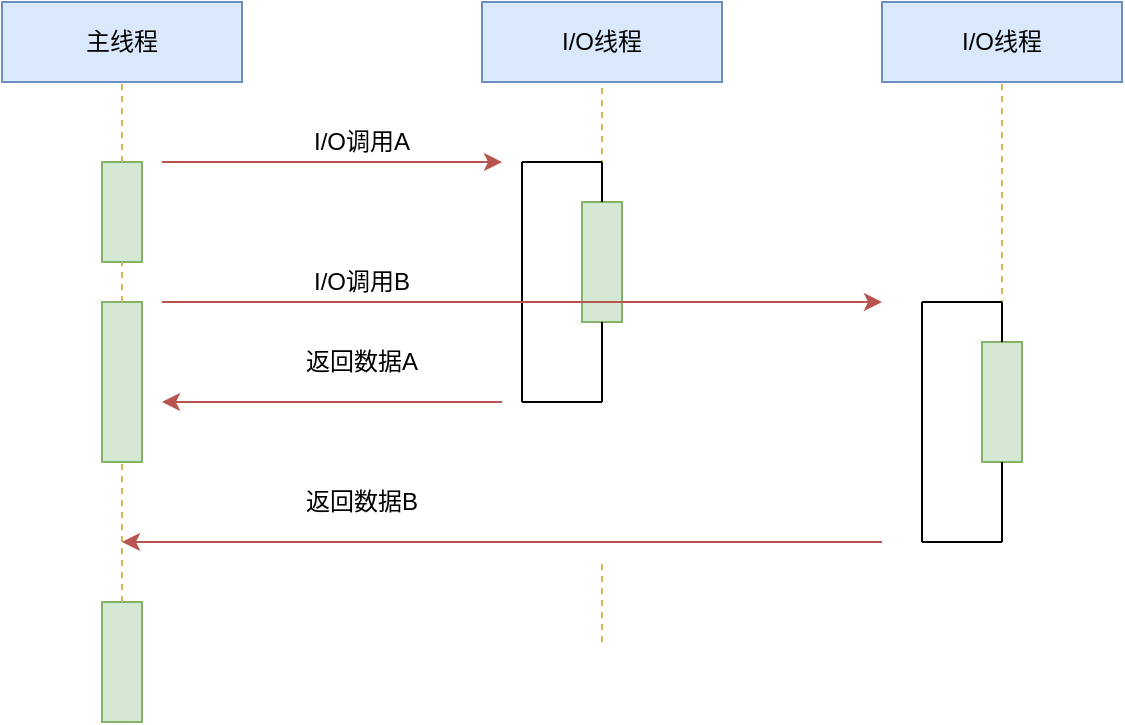 <mxfile version="12.4.2" type="device" pages="1"><diagram id="UsxNtCmW-e_6nh9tMRak" name="Page-1"><mxGraphModel dx="946" dy="538" grid="1" gridSize="10" guides="1" tooltips="1" connect="1" arrows="1" fold="1" page="1" pageScale="1" pageWidth="827" pageHeight="1169" math="0" shadow="0"><root><mxCell id="0"/><mxCell id="1" parent="0"/><mxCell id="URNo1ZFW1AoBVKrYve6N-28" value="主线程" style="rounded=0;whiteSpace=wrap;html=1;fillColor=#dae8fc;strokeColor=#6c8ebf;" vertex="1" parent="1"><mxGeometry x="160" y="40" width="120" height="40" as="geometry"/></mxCell><mxCell id="URNo1ZFW1AoBVKrYve6N-29" value="I/O线程" style="rounded=0;whiteSpace=wrap;html=1;fillColor=#dae8fc;strokeColor=#6c8ebf;" vertex="1" parent="1"><mxGeometry x="400" y="40" width="120" height="40" as="geometry"/></mxCell><mxCell id="URNo1ZFW1AoBVKrYve6N-30" value="" style="rounded=0;whiteSpace=wrap;html=1;fillColor=#d5e8d4;strokeColor=#82b366;" vertex="1" parent="1"><mxGeometry x="210" y="120" width="20" height="50" as="geometry"/></mxCell><mxCell id="URNo1ZFW1AoBVKrYve6N-32" value="" style="rounded=0;whiteSpace=wrap;html=1;fillColor=#d5e8d4;strokeColor=#82b366;" vertex="1" parent="1"><mxGeometry x="210" y="190" width="20" height="80" as="geometry"/></mxCell><mxCell id="URNo1ZFW1AoBVKrYve6N-37" value="" style="rounded=0;whiteSpace=wrap;html=1;fillColor=#d5e8d4;strokeColor=#82b366;" vertex="1" parent="1"><mxGeometry x="210" y="340" width="20" height="60" as="geometry"/></mxCell><mxCell id="URNo1ZFW1AoBVKrYve6N-39" value="" style="rounded=0;whiteSpace=wrap;html=1;fillColor=#d5e8d4;strokeColor=#82b366;" vertex="1" parent="1"><mxGeometry x="450" y="140" width="20" height="60" as="geometry"/></mxCell><mxCell id="URNo1ZFW1AoBVKrYve6N-45" value="" style="endArrow=classic;html=1;fillColor=#f8cecc;strokeColor=#b85450;" edge="1" parent="1"><mxGeometry width="50" height="50" relative="1" as="geometry"><mxPoint x="240" y="120" as="sourcePoint"/><mxPoint x="410" y="120" as="targetPoint"/><Array as="points"><mxPoint x="330" y="120"/></Array></mxGeometry></mxCell><mxCell id="URNo1ZFW1AoBVKrYve6N-46" value="" style="endArrow=classic;html=1;fillColor=#f8cecc;strokeColor=#b85450;" edge="1" parent="1"><mxGeometry width="50" height="50" relative="1" as="geometry"><mxPoint x="410" y="240" as="sourcePoint"/><mxPoint x="240" y="240" as="targetPoint"/><Array as="points"><mxPoint x="340" y="240"/></Array></mxGeometry></mxCell><mxCell id="URNo1ZFW1AoBVKrYve6N-48" value="I/O调用A" style="text;html=1;strokeColor=none;fillColor=none;align=center;verticalAlign=middle;whiteSpace=wrap;rounded=0;" vertex="1" parent="1"><mxGeometry x="300" y="100" width="80" height="20" as="geometry"/></mxCell><mxCell id="URNo1ZFW1AoBVKrYve6N-58" value="" style="endArrow=none;dashed=1;html=1;entryX=0.5;entryY=1;entryDx=0;entryDy=0;exitX=0.5;exitY=0;exitDx=0;exitDy=0;fillColor=#fff2cc;strokeColor=#d6b656;" edge="1" parent="1" source="URNo1ZFW1AoBVKrYve6N-30" target="URNo1ZFW1AoBVKrYve6N-28"><mxGeometry width="50" height="50" relative="1" as="geometry"><mxPoint x="220" y="110" as="sourcePoint"/><mxPoint x="130" y="120" as="targetPoint"/></mxGeometry></mxCell><mxCell id="URNo1ZFW1AoBVKrYve6N-61" value="" style="endArrow=none;dashed=1;html=1;entryX=0.5;entryY=1;entryDx=0;entryDy=0;exitX=0.5;exitY=0;exitDx=0;exitDy=0;fillColor=#fff2cc;strokeColor=#d6b656;" edge="1" parent="1" source="URNo1ZFW1AoBVKrYve6N-32" target="URNo1ZFW1AoBVKrYve6N-30"><mxGeometry width="50" height="50" relative="1" as="geometry"><mxPoint x="160" y="270" as="sourcePoint"/><mxPoint x="210" y="220" as="targetPoint"/></mxGeometry></mxCell><mxCell id="URNo1ZFW1AoBVKrYve6N-62" value="" style="endArrow=none;dashed=1;html=1;entryX=0.5;entryY=1;entryDx=0;entryDy=0;exitX=0.5;exitY=0;exitDx=0;exitDy=0;fillColor=#fff2cc;strokeColor=#d6b656;" edge="1" parent="1" source="URNo1ZFW1AoBVKrYve6N-37" target="URNo1ZFW1AoBVKrYve6N-32"><mxGeometry width="50" height="50" relative="1" as="geometry"><mxPoint x="90" y="300" as="sourcePoint"/><mxPoint x="140" y="250" as="targetPoint"/></mxGeometry></mxCell><mxCell id="URNo1ZFW1AoBVKrYve6N-63" value="" style="endArrow=none;html=1;entryX=0.5;entryY=1;entryDx=0;entryDy=0;" edge="1" parent="1" target="URNo1ZFW1AoBVKrYve6N-39"><mxGeometry width="50" height="50" relative="1" as="geometry"><mxPoint x="460" y="240" as="sourcePoint"/><mxPoint x="610" y="200" as="targetPoint"/></mxGeometry></mxCell><mxCell id="URNo1ZFW1AoBVKrYve6N-64" value="" style="endArrow=none;dashed=1;html=1;entryX=0.5;entryY=1;entryDx=0;entryDy=0;exitX=0.5;exitY=0;exitDx=0;exitDy=0;fillColor=#fff2cc;strokeColor=#d6b656;" edge="1" parent="1"><mxGeometry width="50" height="50" relative="1" as="geometry"><mxPoint x="460" y="360" as="sourcePoint"/><mxPoint x="460" y="320" as="targetPoint"/></mxGeometry></mxCell><mxCell id="URNo1ZFW1AoBVKrYve6N-65" value="" style="endArrow=none;dashed=1;html=1;entryX=0.5;entryY=1;entryDx=0;entryDy=0;exitX=0.5;exitY=0;exitDx=0;exitDy=0;fillColor=#fff2cc;strokeColor=#d6b656;" edge="1" parent="1" source="URNo1ZFW1AoBVKrYve6N-39" target="URNo1ZFW1AoBVKrYve6N-29"><mxGeometry width="50" height="50" relative="1" as="geometry"><mxPoint x="530" y="210" as="sourcePoint"/><mxPoint x="580" y="160" as="targetPoint"/></mxGeometry></mxCell><mxCell id="URNo1ZFW1AoBVKrYve6N-67" value="" style="endArrow=none;html=1;" edge="1" parent="1"><mxGeometry width="50" height="50" relative="1" as="geometry"><mxPoint x="420" y="240" as="sourcePoint"/><mxPoint x="460" y="240" as="targetPoint"/></mxGeometry></mxCell><mxCell id="URNo1ZFW1AoBVKrYve6N-69" value="" style="endArrow=none;html=1;" edge="1" parent="1"><mxGeometry width="50" height="50" relative="1" as="geometry"><mxPoint x="420" y="240" as="sourcePoint"/><mxPoint x="420" y="120" as="targetPoint"/></mxGeometry></mxCell><mxCell id="URNo1ZFW1AoBVKrYve6N-70" value="" style="endArrow=none;html=1;" edge="1" parent="1"><mxGeometry width="50" height="50" relative="1" as="geometry"><mxPoint x="420" y="120" as="sourcePoint"/><mxPoint x="460" y="120" as="targetPoint"/></mxGeometry></mxCell><mxCell id="URNo1ZFW1AoBVKrYve6N-71" value="" style="endArrow=none;html=1;exitX=0.5;exitY=0;exitDx=0;exitDy=0;" edge="1" parent="1" source="URNo1ZFW1AoBVKrYve6N-39"><mxGeometry width="50" height="50" relative="1" as="geometry"><mxPoint x="590" y="170" as="sourcePoint"/><mxPoint x="460" y="120" as="targetPoint"/></mxGeometry></mxCell><mxCell id="URNo1ZFW1AoBVKrYve6N-72" value="返回数据A" style="text;html=1;strokeColor=none;fillColor=none;align=center;verticalAlign=middle;whiteSpace=wrap;rounded=0;" vertex="1" parent="1"><mxGeometry x="300" y="210" width="80" height="20" as="geometry"/></mxCell><mxCell id="URNo1ZFW1AoBVKrYve6N-75" value="" style="endArrow=classic;html=1;fillColor=#f8cecc;strokeColor=#b85450;" edge="1" parent="1"><mxGeometry width="50" height="50" relative="1" as="geometry"><mxPoint x="240" y="190" as="sourcePoint"/><mxPoint x="600" y="190" as="targetPoint"/><Array as="points"><mxPoint x="330" y="190"/></Array></mxGeometry></mxCell><mxCell id="URNo1ZFW1AoBVKrYve6N-76" value="I/O调用B" style="text;html=1;strokeColor=none;fillColor=none;align=center;verticalAlign=middle;whiteSpace=wrap;rounded=0;" vertex="1" parent="1"><mxGeometry x="300" y="170" width="80" height="20" as="geometry"/></mxCell><mxCell id="URNo1ZFW1AoBVKrYve6N-77" value="I/O线程" style="rounded=0;whiteSpace=wrap;html=1;fillColor=#dae8fc;strokeColor=#6c8ebf;" vertex="1" parent="1"><mxGeometry x="600" y="40" width="120" height="40" as="geometry"/></mxCell><mxCell id="URNo1ZFW1AoBVKrYve6N-78" value="" style="rounded=0;whiteSpace=wrap;html=1;fillColor=#d5e8d4;strokeColor=#82b366;" vertex="1" parent="1"><mxGeometry x="650" y="210" width="20" height="60" as="geometry"/></mxCell><mxCell id="URNo1ZFW1AoBVKrYve6N-79" value="" style="endArrow=none;html=1;entryX=0.5;entryY=1;entryDx=0;entryDy=0;" edge="1" parent="1" target="URNo1ZFW1AoBVKrYve6N-78"><mxGeometry width="50" height="50" relative="1" as="geometry"><mxPoint x="660" y="310" as="sourcePoint"/><mxPoint x="810" y="270" as="targetPoint"/></mxGeometry></mxCell><mxCell id="URNo1ZFW1AoBVKrYve6N-80" value="" style="endArrow=none;dashed=1;html=1;entryX=0.5;entryY=1;entryDx=0;entryDy=0;exitX=0.5;exitY=0;exitDx=0;exitDy=0;fillColor=#fff2cc;strokeColor=#d6b656;" edge="1" parent="1" source="URNo1ZFW1AoBVKrYve6N-78" target="URNo1ZFW1AoBVKrYve6N-77"><mxGeometry width="50" height="50" relative="1" as="geometry"><mxPoint x="730" y="210" as="sourcePoint"/><mxPoint x="780" y="160" as="targetPoint"/></mxGeometry></mxCell><mxCell id="URNo1ZFW1AoBVKrYve6N-81" value="" style="endArrow=none;html=1;" edge="1" parent="1"><mxGeometry width="50" height="50" relative="1" as="geometry"><mxPoint x="620" y="310" as="sourcePoint"/><mxPoint x="660" y="310" as="targetPoint"/></mxGeometry></mxCell><mxCell id="URNo1ZFW1AoBVKrYve6N-82" value="" style="endArrow=none;html=1;" edge="1" parent="1"><mxGeometry width="50" height="50" relative="1" as="geometry"><mxPoint x="620" y="310" as="sourcePoint"/><mxPoint x="620" y="190" as="targetPoint"/></mxGeometry></mxCell><mxCell id="URNo1ZFW1AoBVKrYve6N-83" value="" style="endArrow=none;html=1;" edge="1" parent="1"><mxGeometry width="50" height="50" relative="1" as="geometry"><mxPoint x="620" y="190" as="sourcePoint"/><mxPoint x="660" y="190" as="targetPoint"/></mxGeometry></mxCell><mxCell id="URNo1ZFW1AoBVKrYve6N-84" value="" style="endArrow=none;html=1;exitX=0.5;exitY=0;exitDx=0;exitDy=0;" edge="1" parent="1" source="URNo1ZFW1AoBVKrYve6N-78"><mxGeometry width="50" height="50" relative="1" as="geometry"><mxPoint x="790" y="240" as="sourcePoint"/><mxPoint x="660" y="190" as="targetPoint"/></mxGeometry></mxCell><mxCell id="URNo1ZFW1AoBVKrYve6N-85" value="" style="endArrow=classic;html=1;fillColor=#f8cecc;strokeColor=#b85450;" edge="1" parent="1"><mxGeometry width="50" height="50" relative="1" as="geometry"><mxPoint x="600" y="310" as="sourcePoint"/><mxPoint x="220" y="310" as="targetPoint"/><Array as="points"/></mxGeometry></mxCell><mxCell id="URNo1ZFW1AoBVKrYve6N-86" value="返回数据B" style="text;html=1;strokeColor=none;fillColor=none;align=center;verticalAlign=middle;whiteSpace=wrap;rounded=0;" vertex="1" parent="1"><mxGeometry x="300" y="280" width="80" height="20" as="geometry"/></mxCell></root></mxGraphModel></diagram></mxfile>